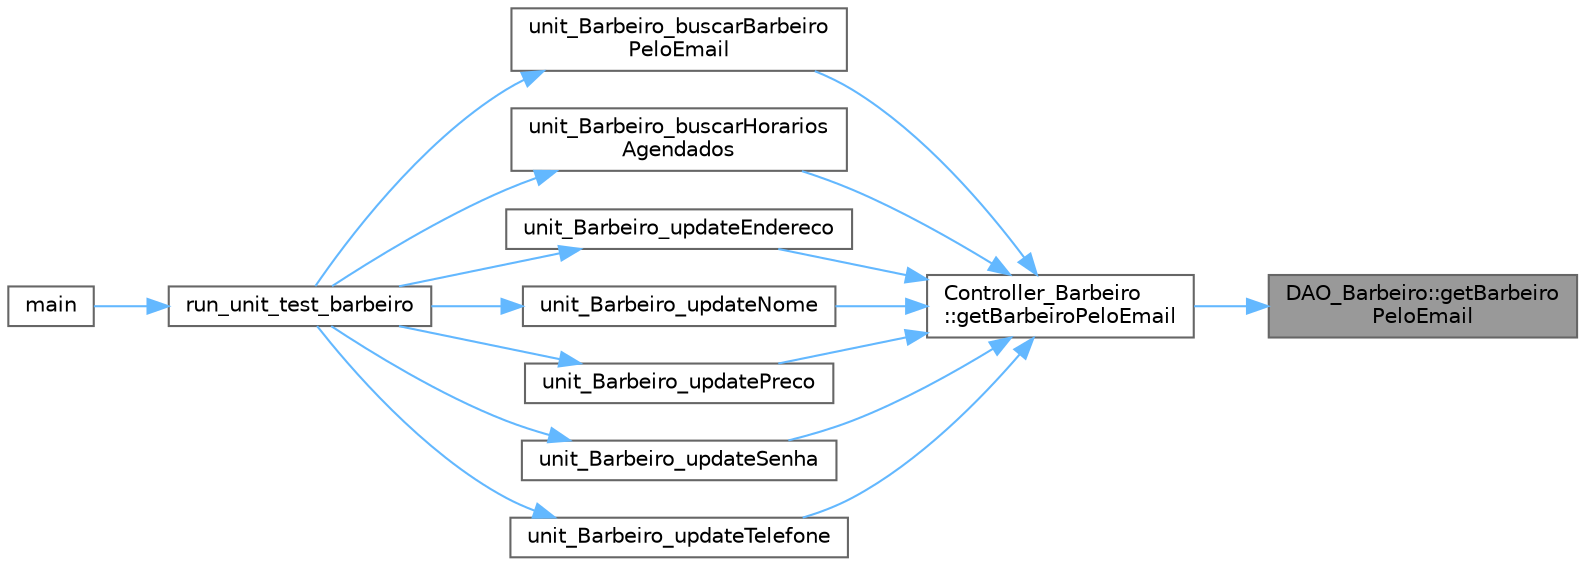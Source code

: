 digraph "DAO_Barbeiro::getBarbeiroPeloEmail"
{
 // LATEX_PDF_SIZE
  bgcolor="transparent";
  edge [fontname=Helvetica,fontsize=10,labelfontname=Helvetica,labelfontsize=10];
  node [fontname=Helvetica,fontsize=10,shape=box,height=0.2,width=0.4];
  rankdir="RL";
  Node1 [id="Node000001",label="DAO_Barbeiro::getBarbeiro\lPeloEmail",height=0.2,width=0.4,color="gray40", fillcolor="grey60", style="filled", fontcolor="black",tooltip="Obtém um objeto Barbeiro pelo email."];
  Node1 -> Node2 [id="edge1_Node000001_Node000002",dir="back",color="steelblue1",style="solid",tooltip=" "];
  Node2 [id="Node000002",label="Controller_Barbeiro\l::getBarbeiroPeloEmail",height=0.2,width=0.4,color="grey40", fillcolor="white", style="filled",URL="$class_controller___barbeiro.html#a55c2b96af8d7616dd2bb74ae4a74e5e7",tooltip="Obtém um objeto Barbeiro pelo email."];
  Node2 -> Node3 [id="edge2_Node000002_Node000003",dir="back",color="steelblue1",style="solid",tooltip=" "];
  Node3 [id="Node000003",label="unit_Barbeiro_buscarBarbeiro\lPeloEmail",height=0.2,width=0.4,color="grey40", fillcolor="white", style="filled",URL="$unit__barbeiro_8cpp.html#a07eba0007cd6d6ee48f588f66a938888",tooltip=" "];
  Node3 -> Node4 [id="edge3_Node000003_Node000004",dir="back",color="steelblue1",style="solid",tooltip=" "];
  Node4 [id="Node000004",label="run_unit_test_barbeiro",height=0.2,width=0.4,color="grey40", fillcolor="white", style="filled",URL="$unit__barbeiro_8cpp.html#a42eb2fdea3998103d34609226f46301e",tooltip=" "];
  Node4 -> Node5 [id="edge4_Node000004_Node000005",dir="back",color="steelblue1",style="solid",tooltip=" "];
  Node5 [id="Node000005",label="main",height=0.2,width=0.4,color="grey40", fillcolor="white", style="filled",URL="$test_2unit_2main_8cpp.html#ae66f6b31b5ad750f1fe042a706a4e3d4",tooltip=" "];
  Node2 -> Node6 [id="edge5_Node000002_Node000006",dir="back",color="steelblue1",style="solid",tooltip=" "];
  Node6 [id="Node000006",label="unit_Barbeiro_buscarHorarios\lAgendados",height=0.2,width=0.4,color="grey40", fillcolor="white", style="filled",URL="$unit__barbeiro_8cpp.html#a2bb9b9a5138622fe33a9e815256eef40",tooltip=" "];
  Node6 -> Node4 [id="edge6_Node000006_Node000004",dir="back",color="steelblue1",style="solid",tooltip=" "];
  Node2 -> Node7 [id="edge7_Node000002_Node000007",dir="back",color="steelblue1",style="solid",tooltip=" "];
  Node7 [id="Node000007",label="unit_Barbeiro_updateEndereco",height=0.2,width=0.4,color="grey40", fillcolor="white", style="filled",URL="$unit__barbeiro_8cpp.html#ab80c567f7a84e1d1587a4763e5c2d20c",tooltip=" "];
  Node7 -> Node4 [id="edge8_Node000007_Node000004",dir="back",color="steelblue1",style="solid",tooltip=" "];
  Node2 -> Node8 [id="edge9_Node000002_Node000008",dir="back",color="steelblue1",style="solid",tooltip=" "];
  Node8 [id="Node000008",label="unit_Barbeiro_updateNome",height=0.2,width=0.4,color="grey40", fillcolor="white", style="filled",URL="$unit__barbeiro_8cpp.html#aa5333406d6694de944cd1889f4a7d8e5",tooltip=" "];
  Node8 -> Node4 [id="edge10_Node000008_Node000004",dir="back",color="steelblue1",style="solid",tooltip=" "];
  Node2 -> Node9 [id="edge11_Node000002_Node000009",dir="back",color="steelblue1",style="solid",tooltip=" "];
  Node9 [id="Node000009",label="unit_Barbeiro_updatePreco",height=0.2,width=0.4,color="grey40", fillcolor="white", style="filled",URL="$unit__barbeiro_8cpp.html#ad67fb29da1a5cd3809ba6ea9b0ec8d6e",tooltip=" "];
  Node9 -> Node4 [id="edge12_Node000009_Node000004",dir="back",color="steelblue1",style="solid",tooltip=" "];
  Node2 -> Node10 [id="edge13_Node000002_Node000010",dir="back",color="steelblue1",style="solid",tooltip=" "];
  Node10 [id="Node000010",label="unit_Barbeiro_updateSenha",height=0.2,width=0.4,color="grey40", fillcolor="white", style="filled",URL="$unit__barbeiro_8cpp.html#aae8019e14db5ab6bccb174e30adfa5b0",tooltip=" "];
  Node10 -> Node4 [id="edge14_Node000010_Node000004",dir="back",color="steelblue1",style="solid",tooltip=" "];
  Node2 -> Node11 [id="edge15_Node000002_Node000011",dir="back",color="steelblue1",style="solid",tooltip=" "];
  Node11 [id="Node000011",label="unit_Barbeiro_updateTelefone",height=0.2,width=0.4,color="grey40", fillcolor="white", style="filled",URL="$unit__barbeiro_8cpp.html#a6b21bb21da812d469b51d28ff461dd10",tooltip=" "];
  Node11 -> Node4 [id="edge16_Node000011_Node000004",dir="back",color="steelblue1",style="solid",tooltip=" "];
}
